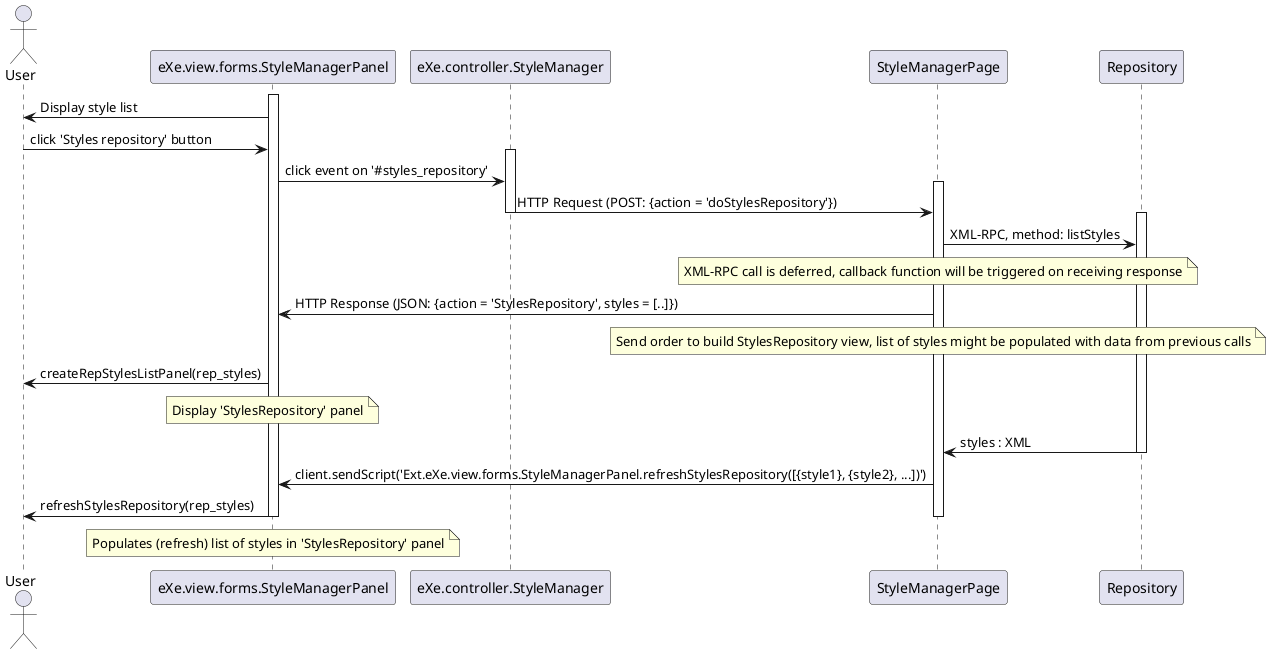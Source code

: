 @startuml
'PlantUML Diagram. http://plantuml.sourceforge.net'

actor User

participant "eXe.view.forms.StyleManagerPanel" as V
participant "eXe.controller.StyleManager" as C
participant "StyleManagerPage" as M
participant "Repository" as R

activate V
V->User: Display style list
User -> V: click 'Styles repository' button
activate C
V->C: click event on '#styles_repository'
activate M
C->M: HTTP Request (POST: {action = 'doStylesRepository'})
deactivate C
activate R
M->R: XML-RPC, method: listStyles
note over M: XML-RPC call is deferred, callback function will be triggered on receiving response 
M->V: HTTP Response (JSON: {action = 'StylesRepository', styles = [..]})
note over M: Send order to build StylesRepository view, list of styles might be populated with data from previous calls
V->User: createRepStylesListPanel(rep_styles)
note over V: Display 'StylesRepository' panel
R->M: styles : XML
deactivate R
M->V: client.sendScript('Ext.eXe.view.forms.StyleManagerPanel.refreshStylesRepository([{style1}, {style2}, ...])')
V->User: refreshStylesRepository(rep_styles)
note over V: Populates (refresh) list of styles in 'StylesRepository' panel
deactivate M
deactivate V
@enduml
